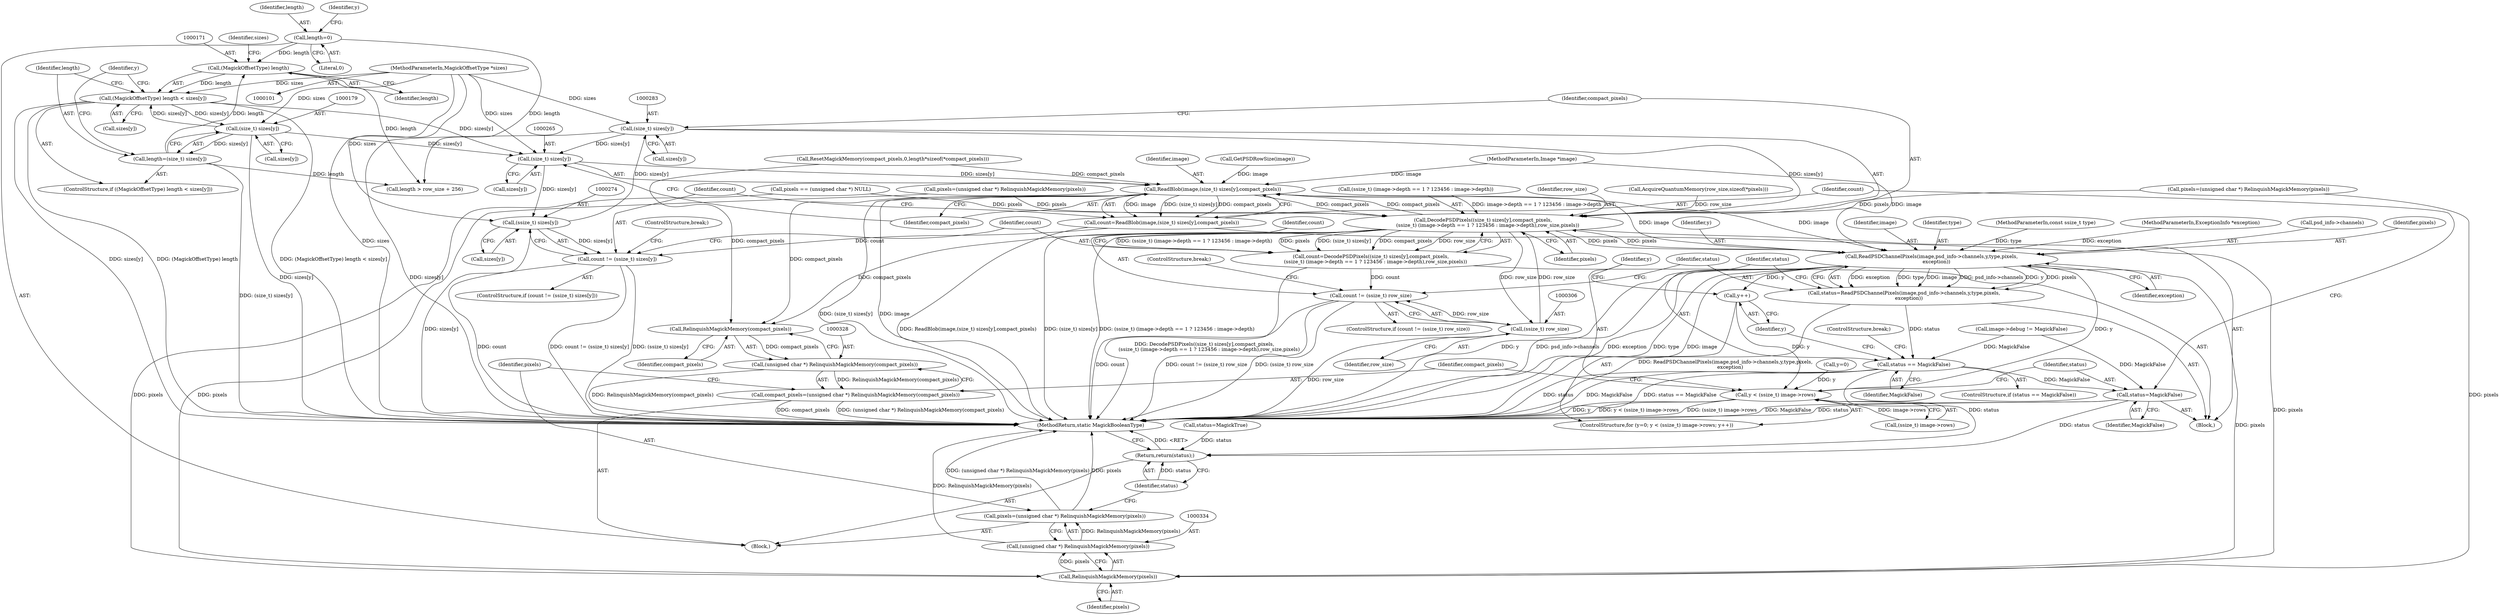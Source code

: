 digraph "0_ImageMagick_d4ec73f866a7c42a2e7f301fcd696e5cb7a7d3ab_0@array" {
"1000282" [label="(Call,(size_t) sizes[y])"];
"1000273" [label="(Call,(ssize_t) sizes[y])"];
"1000264" [label="(Call,(size_t) sizes[y])"];
"1000282" [label="(Call,(size_t) sizes[y])"];
"1000105" [label="(MethodParameterIn,MagickOffsetType *sizes)"];
"1000178" [label="(Call,(size_t) sizes[y])"];
"1000169" [label="(Call,(MagickOffsetType) length < sizes[y])"];
"1000170" [label="(Call,(MagickOffsetType) length)"];
"1000152" [label="(Call,length=0)"];
"1000176" [label="(Call,length=(size_t) sizes[y])"];
"1000262" [label="(Call,ReadBlob(image,(size_t) sizes[y],compact_pixels))"];
"1000260" [label="(Call,count=ReadBlob(image,(size_t) sizes[y],compact_pixels))"];
"1000271" [label="(Call,count != (ssize_t) sizes[y])"];
"1000281" [label="(Call,DecodePSDPixels((size_t) sizes[y],compact_pixels,\n      (ssize_t) (image->depth == 1 ? 123456 : image->depth),row_size,pixels))"];
"1000279" [label="(Call,count=DecodePSDPixels((size_t) sizes[y],compact_pixels,\n      (ssize_t) (image->depth == 1 ? 123456 : image->depth),row_size,pixels))"];
"1000303" [label="(Call,count != (ssize_t) row_size)"];
"1000305" [label="(Call,(ssize_t) row_size)"];
"1000311" [label="(Call,ReadPSDChannelPixels(image,psd_info->channels,y,type,pixels,\n      exception))"];
"1000254" [label="(Call,y++)"];
"1000247" [label="(Call,y < (ssize_t) image->rows)"];
"1000309" [label="(Call,status=ReadPSDChannelPixels(image,psd_info->channels,y,type,pixels,\n      exception))"];
"1000321" [label="(Call,status == MagickFalse)"];
"1000257" [label="(Call,status=MagickFalse)"];
"1000337" [label="(Return,return(status);)"];
"1000335" [label="(Call,RelinquishMagickMemory(pixels))"];
"1000333" [label="(Call,(unsigned char *) RelinquishMagickMemory(pixels))"];
"1000331" [label="(Call,pixels=(unsigned char *) RelinquishMagickMemory(pixels))"];
"1000329" [label="(Call,RelinquishMagickMemory(compact_pixels))"];
"1000327" [label="(Call,(unsigned char *) RelinquishMagickMemory(compact_pixels))"];
"1000325" [label="(Call,compact_pixels=(unsigned char *) RelinquishMagickMemory(compact_pixels))"];
"1000180" [label="(Call,sizes[y])"];
"1000141" [label="(Call,pixels == (unsigned char *) NULL)"];
"1000305" [label="(Call,(ssize_t) row_size)"];
"1000169" [label="(Call,(MagickOffsetType) length < sizes[y])"];
"1000177" [label="(Identifier,length)"];
"1000247" [label="(Call,y < (ssize_t) image->rows)"];
"1000254" [label="(Call,y++)"];
"1000190" [label="(Call,pixels=(unsigned char *) RelinquishMagickMemory(pixels))"];
"1000102" [label="(MethodParameterIn,Image *image)"];
"1000256" [label="(Block,)"];
"1000312" [label="(Identifier,image)"];
"1000308" [label="(ControlStructure,break;)"];
"1000281" [label="(Call,DecodePSDPixels((size_t) sizes[y],compact_pixels,\n      (ssize_t) (image->depth == 1 ? 123456 : image->depth),row_size,pixels))"];
"1000107" [label="(Block,)"];
"1000273" [label="(Call,(ssize_t) sizes[y])"];
"1000269" [label="(Identifier,compact_pixels)"];
"1000279" [label="(Call,count=DecodePSDPixels((size_t) sizes[y],compact_pixels,\n      (ssize_t) (image->depth == 1 ? 123456 : image->depth),row_size,pixels))"];
"1000336" [label="(Identifier,pixels)"];
"1000288" [label="(Call,(ssize_t) (image->depth == 1 ? 123456 : image->depth))"];
"1000325" [label="(Call,compact_pixels=(unsigned char *) RelinquishMagickMemory(compact_pixels))"];
"1000261" [label="(Identifier,count)"];
"1000326" [label="(Identifier,compact_pixels)"];
"1000331" [label="(Call,pixels=(unsigned char *) RelinquishMagickMemory(pixels))"];
"1000333" [label="(Call,(unsigned char *) RelinquishMagickMemory(pixels))"];
"1000275" [label="(Call,sizes[y])"];
"1000270" [label="(ControlStructure,if (count != (ssize_t) sizes[y]))"];
"1000309" [label="(Call,status=ReadPSDChannelPixels(image,psd_info->channels,y,type,pixels,\n      exception))"];
"1000300" [label="(Identifier,row_size)"];
"1000280" [label="(Identifier,count)"];
"1000258" [label="(Identifier,status)"];
"1000323" [label="(Identifier,MagickFalse)"];
"1000135" [label="(Call,AcquireQuantumMemory(row_size,sizeof(*pixels)))"];
"1000317" [label="(Identifier,type)"];
"1000284" [label="(Call,sizes[y])"];
"1000304" [label="(Identifier,count)"];
"1000167" [label="(Identifier,y)"];
"1000104" [label="(MethodParameterIn,const ssize_t type)"];
"1000337" [label="(Return,return(status);)"];
"1000332" [label="(Identifier,pixels)"];
"1000232" [label="(Call,ResetMagickMemory(compact_pixels,0,length*sizeof(*compact_pixels)))"];
"1000106" [label="(MethodParameterIn,ExceptionInfo *exception)"];
"1000324" [label="(ControlStructure,break;)"];
"1000168" [label="(ControlStructure,if ((MagickOffsetType) length < sizes[y]))"];
"1000172" [label="(Identifier,length)"];
"1000154" [label="(Literal,0)"];
"1000116" [label="(Call,image->debug != MagickFalse)"];
"1000263" [label="(Identifier,image)"];
"1000307" [label="(Identifier,row_size)"];
"1000303" [label="(Call,count != (ssize_t) row_size)"];
"1000244" [label="(Call,y=0)"];
"1000282" [label="(Call,(size_t) sizes[y])"];
"1000260" [label="(Call,count=ReadBlob(image,(size_t) sizes[y],compact_pixels))"];
"1000248" [label="(Identifier,y)"];
"1000271" [label="(Call,count != (ssize_t) sizes[y])"];
"1000313" [label="(Call,psd_info->channels)"];
"1000287" [label="(Identifier,compact_pixels)"];
"1000335" [label="(Call,RelinquishMagickMemory(pixels))"];
"1000173" [label="(Call,sizes[y])"];
"1000301" [label="(Identifier,pixels)"];
"1000339" [label="(MethodReturn,static MagickBooleanType)"];
"1000272" [label="(Identifier,count)"];
"1000330" [label="(Identifier,compact_pixels)"];
"1000240" [label="(Call,status=MagickTrue)"];
"1000327" [label="(Call,(unsigned char *) RelinquishMagickMemory(compact_pixels))"];
"1000338" [label="(Identifier,status)"];
"1000322" [label="(Identifier,status)"];
"1000321" [label="(Call,status == MagickFalse)"];
"1000249" [label="(Call,(ssize_t) image->rows)"];
"1000266" [label="(Call,sizes[y])"];
"1000105" [label="(MethodParameterIn,MagickOffsetType *sizes)"];
"1000184" [label="(Call,length > row_size + 256)"];
"1000176" [label="(Call,length=(size_t) sizes[y])"];
"1000218" [label="(Call,pixels=(unsigned char *) RelinquishMagickMemory(pixels))"];
"1000318" [label="(Identifier,pixels)"];
"1000153" [label="(Identifier,length)"];
"1000278" [label="(ControlStructure,break;)"];
"1000319" [label="(Identifier,exception)"];
"1000174" [label="(Identifier,sizes)"];
"1000311" [label="(Call,ReadPSDChannelPixels(image,psd_info->channels,y,type,pixels,\n      exception))"];
"1000243" [label="(ControlStructure,for (y=0; y < (ssize_t) image->rows; y++))"];
"1000157" [label="(Identifier,y)"];
"1000310" [label="(Identifier,status)"];
"1000257" [label="(Call,status=MagickFalse)"];
"1000262" [label="(Call,ReadBlob(image,(size_t) sizes[y],compact_pixels))"];
"1000302" [label="(ControlStructure,if (count != (ssize_t) row_size))"];
"1000152" [label="(Call,length=0)"];
"1000170" [label="(Call,(MagickOffsetType) length)"];
"1000264" [label="(Call,(size_t) sizes[y])"];
"1000178" [label="(Call,(size_t) sizes[y])"];
"1000129" [label="(Call,GetPSDRowSize(image))"];
"1000259" [label="(Identifier,MagickFalse)"];
"1000329" [label="(Call,RelinquishMagickMemory(compact_pixels))"];
"1000320" [label="(ControlStructure,if (status == MagickFalse))"];
"1000316" [label="(Identifier,y)"];
"1000255" [label="(Identifier,y)"];
"1000282" -> "1000281"  [label="AST: "];
"1000282" -> "1000284"  [label="CFG: "];
"1000283" -> "1000282"  [label="AST: "];
"1000284" -> "1000282"  [label="AST: "];
"1000287" -> "1000282"  [label="CFG: "];
"1000282" -> "1000339"  [label="DDG: sizes[y]"];
"1000282" -> "1000264"  [label="DDG: sizes[y]"];
"1000282" -> "1000281"  [label="DDG: sizes[y]"];
"1000273" -> "1000282"  [label="DDG: sizes[y]"];
"1000105" -> "1000282"  [label="DDG: sizes"];
"1000273" -> "1000271"  [label="AST: "];
"1000273" -> "1000275"  [label="CFG: "];
"1000274" -> "1000273"  [label="AST: "];
"1000275" -> "1000273"  [label="AST: "];
"1000271" -> "1000273"  [label="CFG: "];
"1000273" -> "1000339"  [label="DDG: sizes[y]"];
"1000273" -> "1000271"  [label="DDG: sizes[y]"];
"1000264" -> "1000273"  [label="DDG: sizes[y]"];
"1000105" -> "1000273"  [label="DDG: sizes"];
"1000264" -> "1000262"  [label="AST: "];
"1000264" -> "1000266"  [label="CFG: "];
"1000265" -> "1000264"  [label="AST: "];
"1000266" -> "1000264"  [label="AST: "];
"1000269" -> "1000264"  [label="CFG: "];
"1000264" -> "1000262"  [label="DDG: sizes[y]"];
"1000178" -> "1000264"  [label="DDG: sizes[y]"];
"1000169" -> "1000264"  [label="DDG: sizes[y]"];
"1000105" -> "1000264"  [label="DDG: sizes"];
"1000105" -> "1000101"  [label="AST: "];
"1000105" -> "1000339"  [label="DDG: sizes"];
"1000105" -> "1000169"  [label="DDG: sizes"];
"1000105" -> "1000178"  [label="DDG: sizes"];
"1000178" -> "1000176"  [label="AST: "];
"1000178" -> "1000180"  [label="CFG: "];
"1000179" -> "1000178"  [label="AST: "];
"1000180" -> "1000178"  [label="AST: "];
"1000176" -> "1000178"  [label="CFG: "];
"1000178" -> "1000339"  [label="DDG: sizes[y]"];
"1000178" -> "1000169"  [label="DDG: sizes[y]"];
"1000178" -> "1000176"  [label="DDG: sizes[y]"];
"1000169" -> "1000178"  [label="DDG: sizes[y]"];
"1000169" -> "1000168"  [label="AST: "];
"1000169" -> "1000173"  [label="CFG: "];
"1000170" -> "1000169"  [label="AST: "];
"1000173" -> "1000169"  [label="AST: "];
"1000177" -> "1000169"  [label="CFG: "];
"1000167" -> "1000169"  [label="CFG: "];
"1000169" -> "1000339"  [label="DDG: (MagickOffsetType) length < sizes[y]"];
"1000169" -> "1000339"  [label="DDG: sizes[y]"];
"1000169" -> "1000339"  [label="DDG: (MagickOffsetType) length"];
"1000170" -> "1000169"  [label="DDG: length"];
"1000170" -> "1000172"  [label="CFG: "];
"1000171" -> "1000170"  [label="AST: "];
"1000172" -> "1000170"  [label="AST: "];
"1000174" -> "1000170"  [label="CFG: "];
"1000152" -> "1000170"  [label="DDG: length"];
"1000176" -> "1000170"  [label="DDG: length"];
"1000170" -> "1000184"  [label="DDG: length"];
"1000152" -> "1000107"  [label="AST: "];
"1000152" -> "1000154"  [label="CFG: "];
"1000153" -> "1000152"  [label="AST: "];
"1000154" -> "1000152"  [label="AST: "];
"1000157" -> "1000152"  [label="CFG: "];
"1000152" -> "1000184"  [label="DDG: length"];
"1000176" -> "1000168"  [label="AST: "];
"1000177" -> "1000176"  [label="AST: "];
"1000167" -> "1000176"  [label="CFG: "];
"1000176" -> "1000339"  [label="DDG: (size_t) sizes[y]"];
"1000176" -> "1000184"  [label="DDG: length"];
"1000262" -> "1000260"  [label="AST: "];
"1000262" -> "1000269"  [label="CFG: "];
"1000263" -> "1000262"  [label="AST: "];
"1000269" -> "1000262"  [label="AST: "];
"1000260" -> "1000262"  [label="CFG: "];
"1000262" -> "1000339"  [label="DDG: (size_t) sizes[y]"];
"1000262" -> "1000339"  [label="DDG: image"];
"1000262" -> "1000260"  [label="DDG: image"];
"1000262" -> "1000260"  [label="DDG: (size_t) sizes[y]"];
"1000262" -> "1000260"  [label="DDG: compact_pixels"];
"1000129" -> "1000262"  [label="DDG: image"];
"1000311" -> "1000262"  [label="DDG: image"];
"1000102" -> "1000262"  [label="DDG: image"];
"1000232" -> "1000262"  [label="DDG: compact_pixels"];
"1000281" -> "1000262"  [label="DDG: compact_pixels"];
"1000262" -> "1000281"  [label="DDG: compact_pixels"];
"1000262" -> "1000311"  [label="DDG: image"];
"1000262" -> "1000329"  [label="DDG: compact_pixels"];
"1000260" -> "1000256"  [label="AST: "];
"1000261" -> "1000260"  [label="AST: "];
"1000272" -> "1000260"  [label="CFG: "];
"1000260" -> "1000339"  [label="DDG: ReadBlob(image,(size_t) sizes[y],compact_pixels)"];
"1000260" -> "1000271"  [label="DDG: count"];
"1000271" -> "1000270"  [label="AST: "];
"1000272" -> "1000271"  [label="AST: "];
"1000278" -> "1000271"  [label="CFG: "];
"1000280" -> "1000271"  [label="CFG: "];
"1000271" -> "1000339"  [label="DDG: (ssize_t) sizes[y]"];
"1000271" -> "1000339"  [label="DDG: count"];
"1000271" -> "1000339"  [label="DDG: count != (ssize_t) sizes[y]"];
"1000281" -> "1000279"  [label="AST: "];
"1000281" -> "1000301"  [label="CFG: "];
"1000287" -> "1000281"  [label="AST: "];
"1000288" -> "1000281"  [label="AST: "];
"1000300" -> "1000281"  [label="AST: "];
"1000301" -> "1000281"  [label="AST: "];
"1000279" -> "1000281"  [label="CFG: "];
"1000281" -> "1000339"  [label="DDG: (size_t) sizes[y]"];
"1000281" -> "1000339"  [label="DDG: (ssize_t) (image->depth == 1 ? 123456 : image->depth)"];
"1000281" -> "1000279"  [label="DDG: (ssize_t) (image->depth == 1 ? 123456 : image->depth)"];
"1000281" -> "1000279"  [label="DDG: pixels"];
"1000281" -> "1000279"  [label="DDG: (size_t) sizes[y]"];
"1000281" -> "1000279"  [label="DDG: compact_pixels"];
"1000281" -> "1000279"  [label="DDG: row_size"];
"1000288" -> "1000281"  [label="DDG: image->depth == 1 ? 123456 : image->depth"];
"1000305" -> "1000281"  [label="DDG: row_size"];
"1000135" -> "1000281"  [label="DDG: row_size"];
"1000141" -> "1000281"  [label="DDG: pixels"];
"1000311" -> "1000281"  [label="DDG: pixels"];
"1000218" -> "1000281"  [label="DDG: pixels"];
"1000190" -> "1000281"  [label="DDG: pixels"];
"1000281" -> "1000305"  [label="DDG: row_size"];
"1000281" -> "1000311"  [label="DDG: pixels"];
"1000281" -> "1000329"  [label="DDG: compact_pixels"];
"1000281" -> "1000335"  [label="DDG: pixels"];
"1000279" -> "1000256"  [label="AST: "];
"1000280" -> "1000279"  [label="AST: "];
"1000304" -> "1000279"  [label="CFG: "];
"1000279" -> "1000339"  [label="DDG: DecodePSDPixels((size_t) sizes[y],compact_pixels,\n      (ssize_t) (image->depth == 1 ? 123456 : image->depth),row_size,pixels)"];
"1000279" -> "1000303"  [label="DDG: count"];
"1000303" -> "1000302"  [label="AST: "];
"1000303" -> "1000305"  [label="CFG: "];
"1000304" -> "1000303"  [label="AST: "];
"1000305" -> "1000303"  [label="AST: "];
"1000308" -> "1000303"  [label="CFG: "];
"1000310" -> "1000303"  [label="CFG: "];
"1000303" -> "1000339"  [label="DDG: count"];
"1000303" -> "1000339"  [label="DDG: count != (ssize_t) row_size"];
"1000303" -> "1000339"  [label="DDG: (ssize_t) row_size"];
"1000305" -> "1000303"  [label="DDG: row_size"];
"1000305" -> "1000307"  [label="CFG: "];
"1000306" -> "1000305"  [label="AST: "];
"1000307" -> "1000305"  [label="AST: "];
"1000305" -> "1000339"  [label="DDG: row_size"];
"1000311" -> "1000309"  [label="AST: "];
"1000311" -> "1000319"  [label="CFG: "];
"1000312" -> "1000311"  [label="AST: "];
"1000313" -> "1000311"  [label="AST: "];
"1000316" -> "1000311"  [label="AST: "];
"1000317" -> "1000311"  [label="AST: "];
"1000318" -> "1000311"  [label="AST: "];
"1000319" -> "1000311"  [label="AST: "];
"1000309" -> "1000311"  [label="CFG: "];
"1000311" -> "1000339"  [label="DDG: image"];
"1000311" -> "1000339"  [label="DDG: y"];
"1000311" -> "1000339"  [label="DDG: psd_info->channels"];
"1000311" -> "1000339"  [label="DDG: exception"];
"1000311" -> "1000339"  [label="DDG: type"];
"1000311" -> "1000254"  [label="DDG: y"];
"1000311" -> "1000309"  [label="DDG: exception"];
"1000311" -> "1000309"  [label="DDG: type"];
"1000311" -> "1000309"  [label="DDG: image"];
"1000311" -> "1000309"  [label="DDG: psd_info->channels"];
"1000311" -> "1000309"  [label="DDG: y"];
"1000311" -> "1000309"  [label="DDG: pixels"];
"1000102" -> "1000311"  [label="DDG: image"];
"1000247" -> "1000311"  [label="DDG: y"];
"1000104" -> "1000311"  [label="DDG: type"];
"1000106" -> "1000311"  [label="DDG: exception"];
"1000311" -> "1000335"  [label="DDG: pixels"];
"1000254" -> "1000243"  [label="AST: "];
"1000254" -> "1000255"  [label="CFG: "];
"1000255" -> "1000254"  [label="AST: "];
"1000248" -> "1000254"  [label="CFG: "];
"1000254" -> "1000247"  [label="DDG: y"];
"1000247" -> "1000243"  [label="AST: "];
"1000247" -> "1000249"  [label="CFG: "];
"1000248" -> "1000247"  [label="AST: "];
"1000249" -> "1000247"  [label="AST: "];
"1000258" -> "1000247"  [label="CFG: "];
"1000326" -> "1000247"  [label="CFG: "];
"1000247" -> "1000339"  [label="DDG: y"];
"1000247" -> "1000339"  [label="DDG: y < (ssize_t) image->rows"];
"1000247" -> "1000339"  [label="DDG: (ssize_t) image->rows"];
"1000244" -> "1000247"  [label="DDG: y"];
"1000249" -> "1000247"  [label="DDG: image->rows"];
"1000309" -> "1000256"  [label="AST: "];
"1000310" -> "1000309"  [label="AST: "];
"1000322" -> "1000309"  [label="CFG: "];
"1000309" -> "1000339"  [label="DDG: ReadPSDChannelPixels(image,psd_info->channels,y,type,pixels,\n      exception)"];
"1000309" -> "1000321"  [label="DDG: status"];
"1000321" -> "1000320"  [label="AST: "];
"1000321" -> "1000323"  [label="CFG: "];
"1000322" -> "1000321"  [label="AST: "];
"1000323" -> "1000321"  [label="AST: "];
"1000324" -> "1000321"  [label="CFG: "];
"1000255" -> "1000321"  [label="CFG: "];
"1000321" -> "1000339"  [label="DDG: status"];
"1000321" -> "1000339"  [label="DDG: MagickFalse"];
"1000321" -> "1000339"  [label="DDG: status == MagickFalse"];
"1000321" -> "1000257"  [label="DDG: MagickFalse"];
"1000116" -> "1000321"  [label="DDG: MagickFalse"];
"1000321" -> "1000337"  [label="DDG: status"];
"1000257" -> "1000256"  [label="AST: "];
"1000257" -> "1000259"  [label="CFG: "];
"1000258" -> "1000257"  [label="AST: "];
"1000259" -> "1000257"  [label="AST: "];
"1000261" -> "1000257"  [label="CFG: "];
"1000257" -> "1000339"  [label="DDG: MagickFalse"];
"1000257" -> "1000339"  [label="DDG: status"];
"1000116" -> "1000257"  [label="DDG: MagickFalse"];
"1000257" -> "1000337"  [label="DDG: status"];
"1000337" -> "1000107"  [label="AST: "];
"1000337" -> "1000338"  [label="CFG: "];
"1000338" -> "1000337"  [label="AST: "];
"1000339" -> "1000337"  [label="CFG: "];
"1000337" -> "1000339"  [label="DDG: <RET>"];
"1000338" -> "1000337"  [label="DDG: status"];
"1000240" -> "1000337"  [label="DDG: status"];
"1000335" -> "1000333"  [label="AST: "];
"1000335" -> "1000336"  [label="CFG: "];
"1000336" -> "1000335"  [label="AST: "];
"1000333" -> "1000335"  [label="CFG: "];
"1000335" -> "1000333"  [label="DDG: pixels"];
"1000141" -> "1000335"  [label="DDG: pixels"];
"1000218" -> "1000335"  [label="DDG: pixels"];
"1000190" -> "1000335"  [label="DDG: pixels"];
"1000333" -> "1000331"  [label="AST: "];
"1000334" -> "1000333"  [label="AST: "];
"1000331" -> "1000333"  [label="CFG: "];
"1000333" -> "1000339"  [label="DDG: RelinquishMagickMemory(pixels)"];
"1000333" -> "1000331"  [label="DDG: RelinquishMagickMemory(pixels)"];
"1000331" -> "1000107"  [label="AST: "];
"1000332" -> "1000331"  [label="AST: "];
"1000338" -> "1000331"  [label="CFG: "];
"1000331" -> "1000339"  [label="DDG: (unsigned char *) RelinquishMagickMemory(pixels)"];
"1000331" -> "1000339"  [label="DDG: pixels"];
"1000329" -> "1000327"  [label="AST: "];
"1000329" -> "1000330"  [label="CFG: "];
"1000330" -> "1000329"  [label="AST: "];
"1000327" -> "1000329"  [label="CFG: "];
"1000329" -> "1000327"  [label="DDG: compact_pixels"];
"1000232" -> "1000329"  [label="DDG: compact_pixels"];
"1000327" -> "1000325"  [label="AST: "];
"1000328" -> "1000327"  [label="AST: "];
"1000325" -> "1000327"  [label="CFG: "];
"1000327" -> "1000339"  [label="DDG: RelinquishMagickMemory(compact_pixels)"];
"1000327" -> "1000325"  [label="DDG: RelinquishMagickMemory(compact_pixels)"];
"1000325" -> "1000107"  [label="AST: "];
"1000326" -> "1000325"  [label="AST: "];
"1000332" -> "1000325"  [label="CFG: "];
"1000325" -> "1000339"  [label="DDG: compact_pixels"];
"1000325" -> "1000339"  [label="DDG: (unsigned char *) RelinquishMagickMemory(compact_pixels)"];
}
